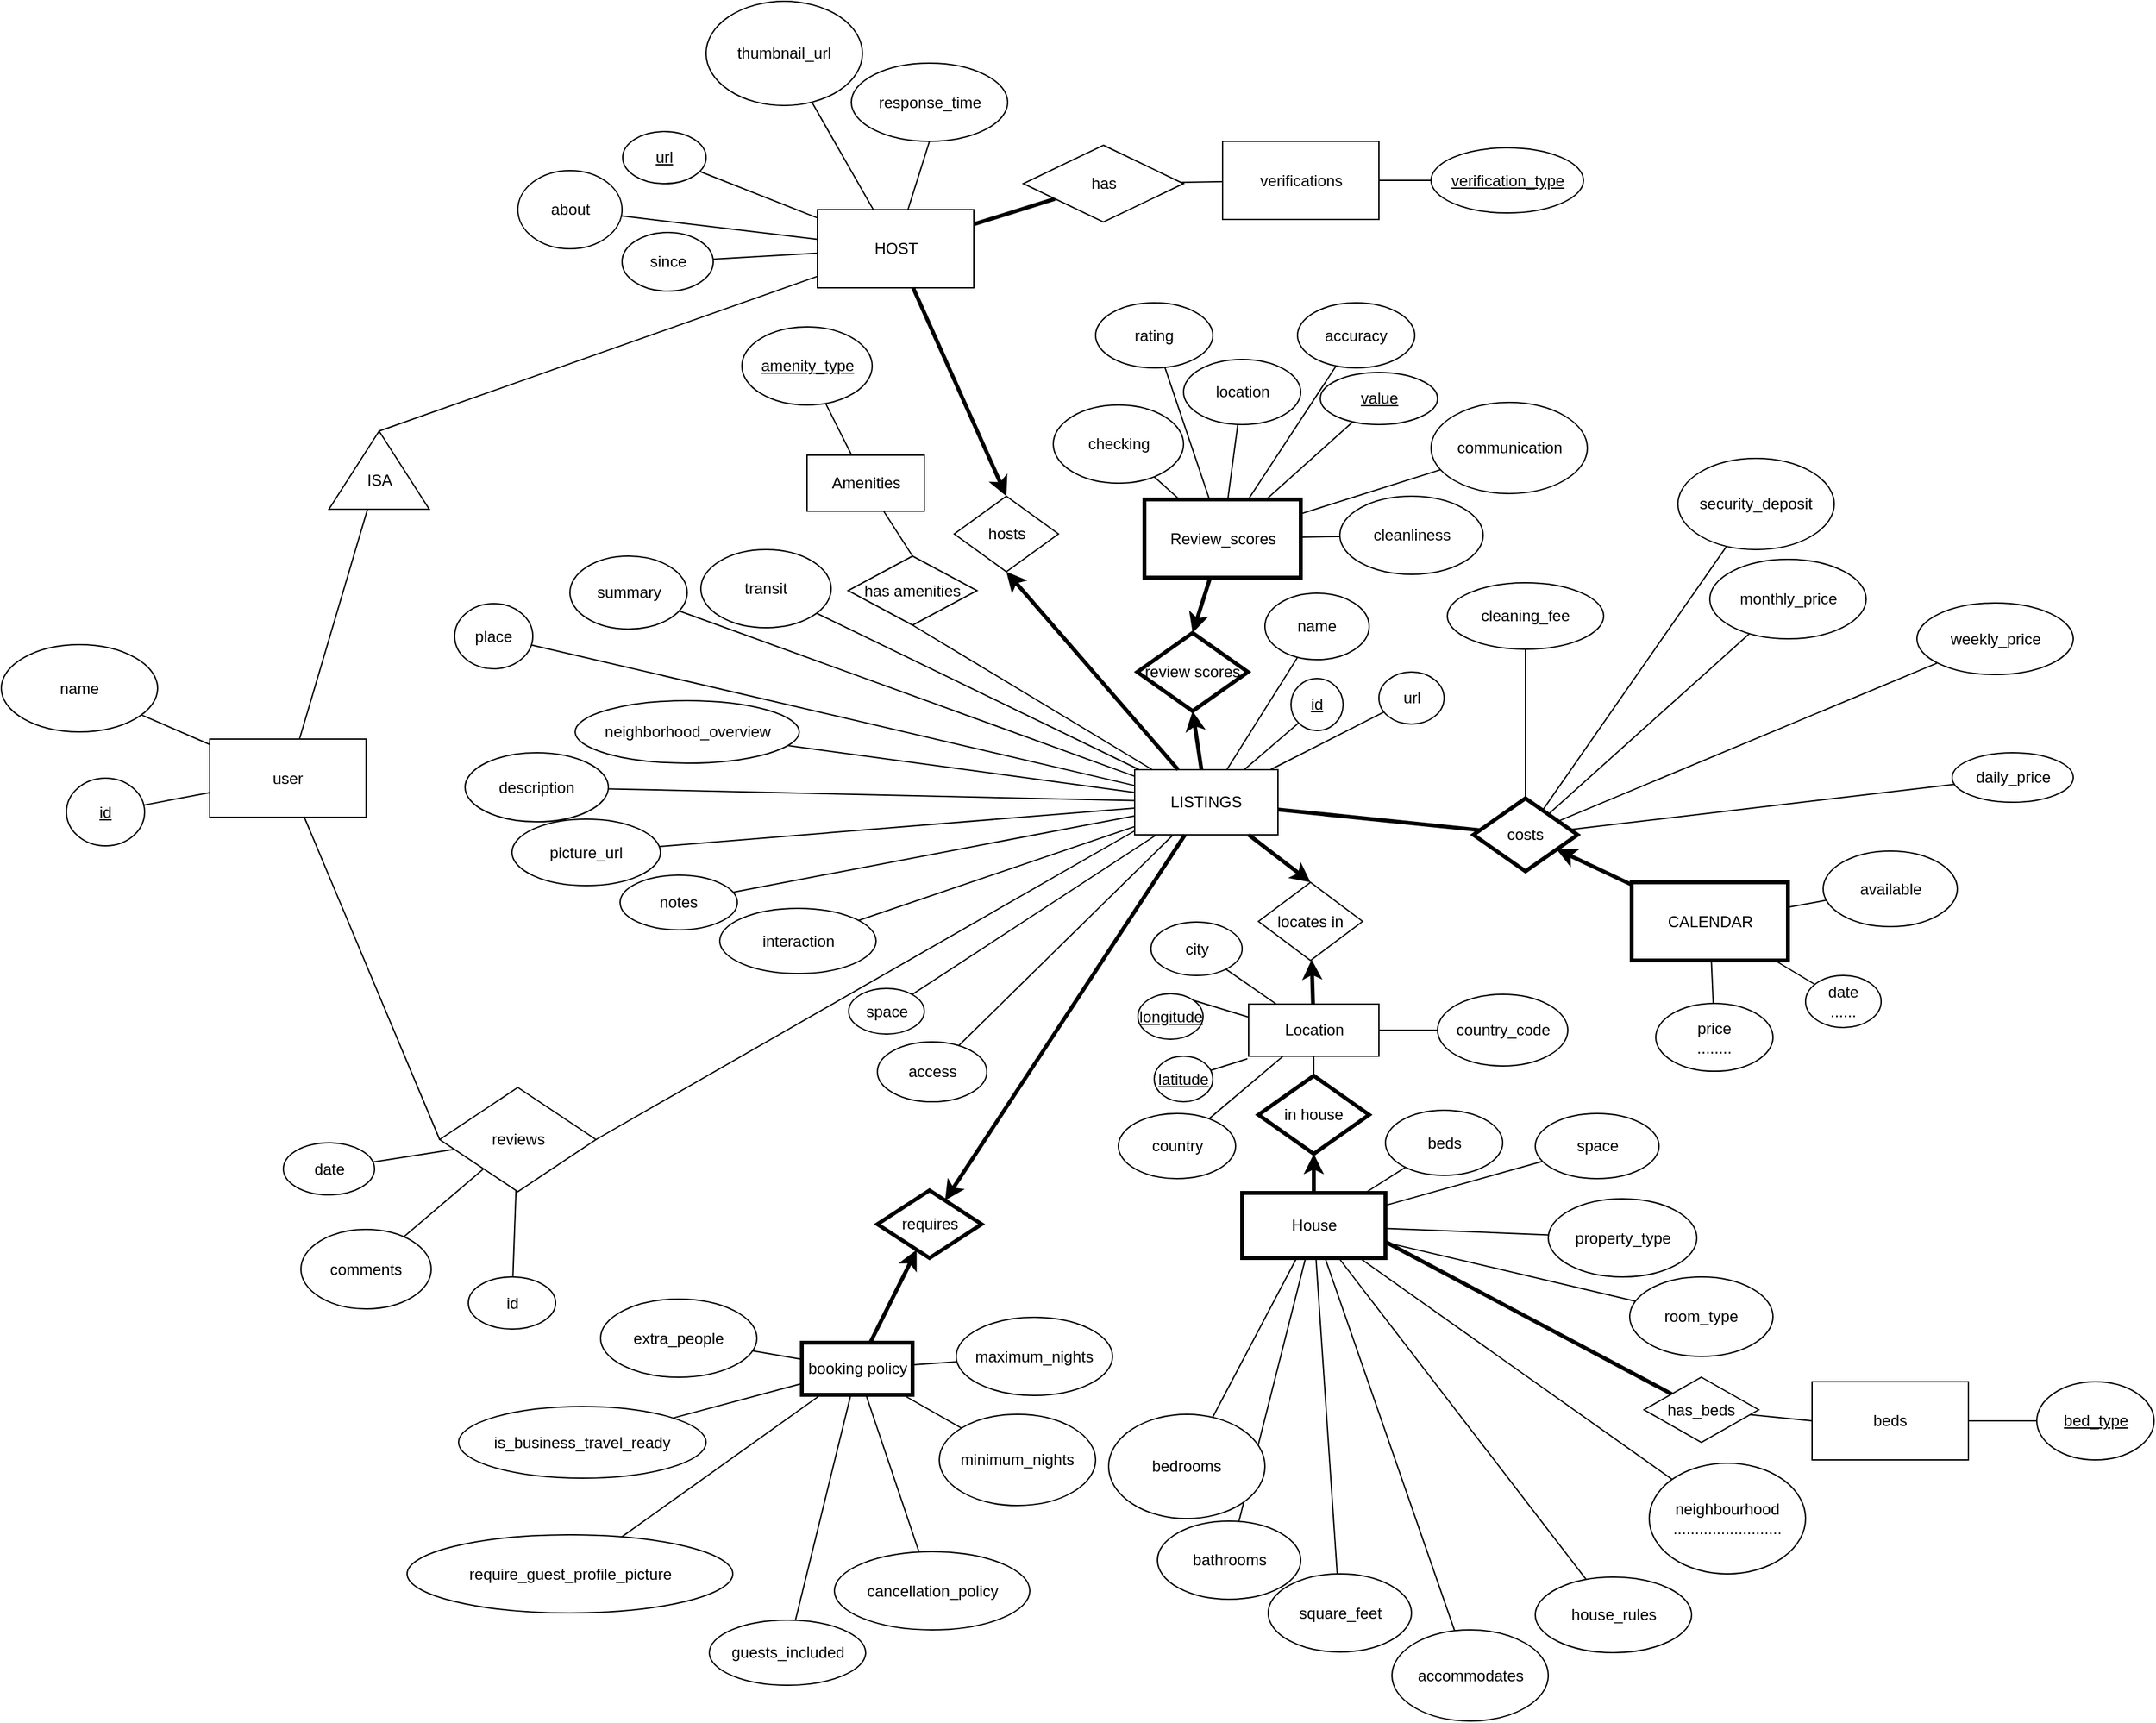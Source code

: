 <mxfile version="10.6.3"><diagram id="Sb2hm94JtKw6yarYtKVb" name="Page-1"><mxGraphModel dx="2244" dy="1840" grid="1" gridSize="10" guides="1" tooltips="1" connect="1" arrows="1" fold="1" page="1" pageScale="1" pageWidth="850" pageHeight="1100" math="0" shadow="0"><root><mxCell id="0"/><mxCell id="1" parent="0"/><mxCell id="3Y8_4ui53YauBu7AoE0o-1" value="&lt;div&gt;LISTINGS&lt;/div&gt;" style="rounded=0;whiteSpace=wrap;html=1;" parent="1" vertex="1"><mxGeometry x="380" y="260" width="110" height="50" as="geometry"/></mxCell><mxCell id="pMkWgqEI6XNS6bPsHEMN-4" style="rounded=0;orthogonalLoop=1;jettySize=auto;html=1;exitX=0.5;exitY=1;exitDx=0;exitDy=0;endArrow=none;endFill=0;jumpStyle=none;startArrow=classic;startFill=1;strokeWidth=3;" parent="1" source="3Y8_4ui53YauBu7AoE0o-4" target="3Y8_4ui53YauBu7AoE0o-1" edge="1"><mxGeometry relative="1" as="geometry"/></mxCell><mxCell id="3Y8_4ui53YauBu7AoE0o-4" value="review scores" style="rhombus;whiteSpace=wrap;html=1;strokeWidth=3;" parent="1" vertex="1"><mxGeometry x="382" y="155" width="85" height="60" as="geometry"/></mxCell><mxCell id="3Y8_4ui53YauBu7AoE0o-5" value="" style="endArrow=none;html=1;exitX=0.5;exitY=0;exitDx=0;exitDy=0;strokeWidth=3;startArrow=classic;startFill=1;" parent="1" source="3Y8_4ui53YauBu7AoE0o-4" edge="1" target="RgrChE7FIlojgRe1qH3C-33"><mxGeometry width="50" height="50" relative="1" as="geometry"><mxPoint x="410" y="150" as="sourcePoint"/><mxPoint x="435" y="110" as="targetPoint"/></mxGeometry></mxCell><mxCell id="3Y8_4ui53YauBu7AoE0o-9" value="has amenities" style="rhombus;whiteSpace=wrap;html=1;strokeWidth=1;" parent="1" vertex="1"><mxGeometry x="160" y="96" width="99" height="53" as="geometry"/></mxCell><mxCell id="3Y8_4ui53YauBu7AoE0o-10" value="&lt;div&gt;Amenities&lt;/div&gt;" style="rounded=0;whiteSpace=wrap;html=1;strokeWidth=1;" parent="1" vertex="1"><mxGeometry x="128.5" y="18.5" width="90" height="43" as="geometry"/></mxCell><mxCell id="3Y8_4ui53YauBu7AoE0o-13" value="Location" style="rounded=0;whiteSpace=wrap;html=1;strokeWidth=1;" parent="1" vertex="1"><mxGeometry x="467.5" y="440" width="100" height="40" as="geometry"/></mxCell><mxCell id="3Y8_4ui53YauBu7AoE0o-14" value="locates in " style="rhombus;whiteSpace=wrap;html=1;strokeWidth=1;" parent="1" vertex="1"><mxGeometry x="475" y="346.5" width="80" height="60" as="geometry"/></mxCell><mxCell id="3Y8_4ui53YauBu7AoE0o-16" value="" style="endArrow=none;html=1;strokeWidth=1;entryX=0.5;entryY=1;entryDx=0;entryDy=0;exitX=0.5;exitY=0;exitDx=0;exitDy=0;" parent="1" source="3Y8_4ui53YauBu7AoE0o-17" target="3Y8_4ui53YauBu7AoE0o-13" edge="1"><mxGeometry width="50" height="50" relative="1" as="geometry"><mxPoint x="517.5" y="510" as="sourcePoint"/><mxPoint x="552.5" y="480" as="targetPoint"/></mxGeometry></mxCell><mxCell id="3Y8_4ui53YauBu7AoE0o-17" value="in house" style="rhombus;whiteSpace=wrap;html=1;strokeWidth=3;" parent="1" vertex="1"><mxGeometry x="475" y="495" width="85" height="60" as="geometry"/></mxCell><mxCell id="3Y8_4ui53YauBu7AoE0o-18" value="&lt;div&gt;House&lt;/div&gt;" style="rounded=0;whiteSpace=wrap;html=1;strokeWidth=3;" parent="1" vertex="1"><mxGeometry x="462.5" y="585" width="110" height="50" as="geometry"/></mxCell><mxCell id="3Y8_4ui53YauBu7AoE0o-21" value="costs" style="rhombus;whiteSpace=wrap;html=1;strokeWidth=3;" parent="1" vertex="1"><mxGeometry x="640" y="282" width="80" height="56" as="geometry"/></mxCell><mxCell id="3Y8_4ui53YauBu7AoE0o-25" value="booking policy" style="rounded=0;whiteSpace=wrap;html=1;strokeWidth=3;" parent="1" vertex="1"><mxGeometry x="124.5" y="700" width="85" height="40" as="geometry"/></mxCell><mxCell id="3Y8_4ui53YauBu7AoE0o-26" value="requires" style="rhombus;whiteSpace=wrap;html=1;strokeWidth=3;" parent="1" vertex="1"><mxGeometry x="182.5" y="583" width="80" height="52" as="geometry"/></mxCell><mxCell id="3Y8_4ui53YauBu7AoE0o-28" value="&lt;u&gt;id&lt;/u&gt;" style="ellipse;whiteSpace=wrap;html=1;strokeWidth=1;" parent="1" vertex="1"><mxGeometry x="500" y="190" width="40" height="40" as="geometry"/></mxCell><mxCell id="3Y8_4ui53YauBu7AoE0o-30" value="&lt;u&gt;longitude&lt;/u&gt;" style="ellipse;whiteSpace=wrap;html=1;strokeWidth=1;" parent="1" vertex="1"><mxGeometry x="382.5" y="432" width="50" height="35" as="geometry"/></mxCell><mxCell id="3Y8_4ui53YauBu7AoE0o-31" value="&lt;u&gt;latitude&lt;/u&gt;" style="ellipse;whiteSpace=wrap;html=1;strokeWidth=1;direction=west;" parent="1" vertex="1"><mxGeometry x="395" y="480" width="45" height="35" as="geometry"/></mxCell><mxCell id="3Y8_4ui53YauBu7AoE0o-32" value="" style="endArrow=none;html=1;strokeWidth=1;entryX=-0.01;entryY=1.05;entryDx=0;entryDy=0;entryPerimeter=0;" parent="1" source="3Y8_4ui53YauBu7AoE0o-31" target="3Y8_4ui53YauBu7AoE0o-13" edge="1"><mxGeometry width="50" height="50" relative="1" as="geometry"><mxPoint x="422.5" y="482" as="sourcePoint"/><mxPoint x="457.5" y="445" as="targetPoint"/></mxGeometry></mxCell><mxCell id="3Y8_4ui53YauBu7AoE0o-33" value="" style="endArrow=none;html=1;strokeWidth=1;exitX=1;exitY=0;exitDx=0;exitDy=0;entryX=0;entryY=0.25;entryDx=0;entryDy=0;" parent="1" source="3Y8_4ui53YauBu7AoE0o-30" target="3Y8_4ui53YauBu7AoE0o-13" edge="1"><mxGeometry width="50" height="50" relative="1" as="geometry"><mxPoint x="422.5" y="448.5" as="sourcePoint"/><mxPoint x="472.5" y="455.5" as="targetPoint"/></mxGeometry></mxCell><mxCell id="yschK1UoGV2is9ygrEaI-10" value="" style="endArrow=none;html=1;" parent="1" source="MtLvLZZZvxWfJzawTZbP-3" target="3Y8_4ui53YauBu7AoE0o-1" edge="1"><mxGeometry width="50" height="50" relative="1" as="geometry"><mxPoint x="-48.824" y="168.588" as="sourcePoint"/><mxPoint x="380" y="310" as="targetPoint"/></mxGeometry></mxCell><mxCell id="yschK1UoGV2is9ygrEaI-11" value="" style="endArrow=none;html=1;exitX=1;exitY=0.5;exitDx=0;exitDy=0;" parent="1" source="YWQ0wMCnn1SONt9I-5uw-248" edge="1"><mxGeometry width="50" height="50" relative="1" as="geometry"><mxPoint x="123.667" y="440.333" as="sourcePoint"/><mxPoint x="380" y="307" as="targetPoint"/></mxGeometry></mxCell><mxCell id="yschK1UoGV2is9ygrEaI-39" value="CALENDAR" style="rounded=0;whiteSpace=wrap;html=1;strokeWidth=3;" parent="1" vertex="1"><mxGeometry x="761.5" y="346.5" width="120" height="60" as="geometry"/></mxCell><mxCell id="yschK1UoGV2is9ygrEaI-44" value="&lt;div&gt;date&lt;/div&gt;&lt;div&gt;......&lt;br&gt;&lt;/div&gt;" style="ellipse;whiteSpace=wrap;html=1;strokeWidth=1;" parent="1" vertex="1"><mxGeometry x="895" y="418" width="58" height="40" as="geometry"/></mxCell><mxCell id="yschK1UoGV2is9ygrEaI-45" value="" style="endArrow=none;html=1;strokeWidth=1;" parent="1" source="yschK1UoGV2is9ygrEaI-44" target="yschK1UoGV2is9ygrEaI-39" edge="1"><mxGeometry width="50" height="50" relative="1" as="geometry"><mxPoint x="1241.5" y="125" as="sourcePoint"/><mxPoint x="1291.5" y="75" as="targetPoint"/></mxGeometry></mxCell><mxCell id="YWQ0wMCnn1SONt9I-5uw-1" value="amenity_type" style="ellipse;whiteSpace=wrap;html=1;fontStyle=4" parent="1" vertex="1"><mxGeometry x="78.5" y="-80" width="100" height="60" as="geometry"/></mxCell><mxCell id="YWQ0wMCnn1SONt9I-5uw-2" value="" style="endArrow=none;html=1;strokeWidth=1;" parent="1" source="YWQ0wMCnn1SONt9I-5uw-1" target="3Y8_4ui53YauBu7AoE0o-10" edge="1"><mxGeometry width="50" height="50" relative="1" as="geometry"><mxPoint x="-164.5" y="459" as="sourcePoint"/><mxPoint x="260.204" y="54" as="targetPoint"/></mxGeometry></mxCell><mxCell id="YWQ0wMCnn1SONt9I-5uw-3" value="rating" style="ellipse;whiteSpace=wrap;html=1;" parent="1" vertex="1"><mxGeometry x="350" y="-98.5" width="90" height="50" as="geometry"/></mxCell><mxCell id="YWQ0wMCnn1SONt9I-5uw-4" value="" style="endArrow=none;html=1;" parent="1" source="YWQ0wMCnn1SONt9I-5uw-3" target="RgrChE7FIlojgRe1qH3C-33" edge="1"><mxGeometry width="50" height="50" relative="1" as="geometry"><mxPoint x="685" y="87" as="sourcePoint"/><mxPoint x="430.107" y="70" as="targetPoint"/></mxGeometry></mxCell><mxCell id="YWQ0wMCnn1SONt9I-5uw-5" value="accuracy" style="ellipse;whiteSpace=wrap;html=1;" parent="1" vertex="1"><mxGeometry x="505" y="-98.5" width="90" height="50" as="geometry"/></mxCell><mxCell id="YWQ0wMCnn1SONt9I-5uw-6" value="" style="endArrow=none;html=1;" parent="1" source="YWQ0wMCnn1SONt9I-5uw-5" target="RgrChE7FIlojgRe1qH3C-33" edge="1"><mxGeometry width="50" height="50" relative="1" as="geometry"><mxPoint x="455" y="267" as="sourcePoint"/><mxPoint x="449.067" y="70" as="targetPoint"/></mxGeometry></mxCell><mxCell id="YWQ0wMCnn1SONt9I-5uw-7" value="checking" style="ellipse;whiteSpace=wrap;html=1;" parent="1" vertex="1"><mxGeometry x="317.5" y="-20" width="100" height="60" as="geometry"/></mxCell><mxCell id="YWQ0wMCnn1SONt9I-5uw-8" value="" style="endArrow=none;html=1;" parent="1" source="YWQ0wMCnn1SONt9I-5uw-7" target="RgrChE7FIlojgRe1qH3C-33" edge="1"><mxGeometry width="50" height="50" relative="1" as="geometry"><mxPoint x="455" y="287" as="sourcePoint"/><mxPoint x="418.125" y="70" as="targetPoint"/></mxGeometry></mxCell><mxCell id="YWQ0wMCnn1SONt9I-5uw-9" value="location" style="ellipse;whiteSpace=wrap;html=1;" parent="1" vertex="1"><mxGeometry x="417.5" y="-55" width="90" height="50" as="geometry"/></mxCell><mxCell id="YWQ0wMCnn1SONt9I-5uw-10" value="" style="endArrow=none;html=1;strokeWidth=1;" parent="1" source="RgrChE7FIlojgRe1qH3C-33" target="YWQ0wMCnn1SONt9I-5uw-9" edge="1"><mxGeometry width="50" height="50" relative="1" as="geometry"><mxPoint x="439.605" y="70" as="sourcePoint"/><mxPoint x="615" y="267" as="targetPoint"/></mxGeometry></mxCell><mxCell id="YWQ0wMCnn1SONt9I-5uw-20" value="cleanliness" style="ellipse;whiteSpace=wrap;html=1;" parent="1" vertex="1"><mxGeometry x="537.5" y="50" width="110" height="60" as="geometry"/></mxCell><mxCell id="YWQ0wMCnn1SONt9I-5uw-21" value="" style="endArrow=none;html=1;" parent="1" source="RgrChE7FIlojgRe1qH3C-33" target="YWQ0wMCnn1SONt9I-5uw-20" edge="1"><mxGeometry width="50" height="50" relative="1" as="geometry"><mxPoint x="475" y="87.465" as="sourcePoint"/><mxPoint x="-211" y="787" as="targetPoint"/></mxGeometry></mxCell><mxCell id="YWQ0wMCnn1SONt9I-5uw-22" value="communication" style="ellipse;whiteSpace=wrap;html=1;" parent="1" vertex="1"><mxGeometry x="607.5" y="-22" width="120" height="70" as="geometry"/></mxCell><mxCell id="YWQ0wMCnn1SONt9I-5uw-23" value="" style="endArrow=none;html=1;" parent="1" source="RgrChE7FIlojgRe1qH3C-33" target="YWQ0wMCnn1SONt9I-5uw-22" edge="1"><mxGeometry width="50" height="50" relative="1" as="geometry"><mxPoint x="475" y="76.761" as="sourcePoint"/><mxPoint x="129" y="667" as="targetPoint"/></mxGeometry></mxCell><mxCell id="YWQ0wMCnn1SONt9I-5uw-24" value="&lt;u&gt;value&lt;/u&gt;" style="ellipse;whiteSpace=wrap;html=1;" parent="1" vertex="1"><mxGeometry x="522.5" y="-45" width="90" height="40" as="geometry"/></mxCell><mxCell id="YWQ0wMCnn1SONt9I-5uw-25" value="" style="endArrow=none;html=1;strokeWidth=1;" parent="1" source="YWQ0wMCnn1SONt9I-5uw-24" target="RgrChE7FIlojgRe1qH3C-33" edge="1"><mxGeometry width="50" height="50" relative="1" as="geometry"><mxPoint x="-151" y="887" as="sourcePoint"/><mxPoint x="458.043" y="70" as="targetPoint"/></mxGeometry></mxCell><mxCell id="YWQ0wMCnn1SONt9I-5uw-26" value="is_business_travel_ready" style="ellipse;whiteSpace=wrap;html=1;" parent="1" vertex="1"><mxGeometry x="-139" y="749" width="190" height="55" as="geometry"/></mxCell><mxCell id="YWQ0wMCnn1SONt9I-5uw-27" value="" style="endArrow=none;html=1;strokeWidth=1;" parent="1" source="3Y8_4ui53YauBu7AoE0o-25" target="YWQ0wMCnn1SONt9I-5uw-26" edge="1"><mxGeometry width="50" height="50" relative="1" as="geometry"><mxPoint x="332.5" y="1047.796" as="sourcePoint"/><mxPoint x="-462.5" y="1394" as="targetPoint"/></mxGeometry></mxCell><mxCell id="YWQ0wMCnn1SONt9I-5uw-28" value="cancellation_policy" style="ellipse;whiteSpace=wrap;html=1;" parent="1" vertex="1"><mxGeometry x="149.5" y="860.5" width="150" height="60" as="geometry"/></mxCell><mxCell id="YWQ0wMCnn1SONt9I-5uw-29" value="" style="endArrow=none;html=1;strokeWidth=1;" parent="1" source="3Y8_4ui53YauBu7AoE0o-25" target="YWQ0wMCnn1SONt9I-5uw-28" edge="1"><mxGeometry width="50" height="50" relative="1" as="geometry"><mxPoint x="345.802" y="1051" as="sourcePoint"/><mxPoint x="-462.5" y="1464" as="targetPoint"/></mxGeometry></mxCell><mxCell id="YWQ0wMCnn1SONt9I-5uw-30" value="require_guest_profile_picture" style="ellipse;whiteSpace=wrap;html=1;" parent="1" vertex="1"><mxGeometry x="-178.5" y="847.5" width="250" height="60" as="geometry"/></mxCell><mxCell id="YWQ0wMCnn1SONt9I-5uw-31" value="" style="endArrow=none;html=1;strokeWidth=1;" parent="1" source="3Y8_4ui53YauBu7AoE0o-25" target="YWQ0wMCnn1SONt9I-5uw-30" edge="1"><mxGeometry width="50" height="50" relative="1" as="geometry"><mxPoint x="334.64" y="1051" as="sourcePoint"/><mxPoint x="-462.5" y="1464" as="targetPoint"/></mxGeometry></mxCell><mxCell id="YWQ0wMCnn1SONt9I-5uw-33" value="weekly_price" style="ellipse;whiteSpace=wrap;html=1;" parent="1" vertex="1"><mxGeometry x="980.5" y="132" width="120" height="55" as="geometry"/></mxCell><mxCell id="YWQ0wMCnn1SONt9I-5uw-34" value="" style="endArrow=none;html=1;strokeWidth=1;" parent="1" source="YWQ0wMCnn1SONt9I-5uw-33" target="3Y8_4ui53YauBu7AoE0o-21" edge="1"><mxGeometry width="50" height="50" relative="1" as="geometry"><mxPoint x="1020.5" y="92.5" as="sourcePoint"/><mxPoint x="922.472" y="49.5" as="targetPoint"/></mxGeometry></mxCell><mxCell id="YWQ0wMCnn1SONt9I-5uw-35" value="monthly_price" style="ellipse;whiteSpace=wrap;html=1;" parent="1" vertex="1"><mxGeometry x="821.5" y="98.5" width="120" height="61" as="geometry"/></mxCell><mxCell id="YWQ0wMCnn1SONt9I-5uw-36" value="" style="endArrow=none;html=1;strokeWidth=1;" parent="1" source="YWQ0wMCnn1SONt9I-5uw-35" target="3Y8_4ui53YauBu7AoE0o-21" edge="1"><mxGeometry width="50" height="50" relative="1" as="geometry"><mxPoint x="980.5" y="-27.5" as="sourcePoint"/><mxPoint x="950.5" y="49.5" as="targetPoint"/></mxGeometry></mxCell><mxCell id="YWQ0wMCnn1SONt9I-5uw-37" value="security_deposit" style="ellipse;whiteSpace=wrap;html=1;" parent="1" vertex="1"><mxGeometry x="797" y="21" width="120" height="70" as="geometry"/></mxCell><mxCell id="YWQ0wMCnn1SONt9I-5uw-38" value="" style="endArrow=none;html=1;strokeWidth=1;" parent="1" source="3Y8_4ui53YauBu7AoE0o-21" target="YWQ0wMCnn1SONt9I-5uw-37" edge="1"><mxGeometry width="50" height="50" relative="1" as="geometry"><mxPoint x="970.5" y="25.363" as="sourcePoint"/><mxPoint x="1010.5" y="-127.5" as="targetPoint"/></mxGeometry></mxCell><mxCell id="YWQ0wMCnn1SONt9I-5uw-39" value="cleaning_fee" style="ellipse;whiteSpace=wrap;html=1;" parent="1" vertex="1"><mxGeometry x="620" y="116.5" width="120" height="51" as="geometry"/></mxCell><mxCell id="YWQ0wMCnn1SONt9I-5uw-40" value="" style="endArrow=none;html=1;strokeWidth=1;" parent="1" source="3Y8_4ui53YauBu7AoE0o-21" target="YWQ0wMCnn1SONt9I-5uw-39" edge="1"><mxGeometry width="50" height="50" relative="1" as="geometry"><mxPoint x="938.069" y="-0.5" as="sourcePoint"/><mxPoint x="970.5" y="-157.5" as="targetPoint"/></mxGeometry></mxCell><mxCell id="YWQ0wMCnn1SONt9I-5uw-44" value="" style="endArrow=none;html=1;strokeWidth=1;" parent="1" source="3Y8_4ui53YauBu7AoE0o-18" target="YWQ0wMCnn1SONt9I-5uw-45" edge="1"><mxGeometry width="50" height="50" relative="1" as="geometry"><mxPoint x="632.922" y="937.5" as="sourcePoint"/><mxPoint x="488" y="1167.5" as="targetPoint"/></mxGeometry></mxCell><mxCell id="YWQ0wMCnn1SONt9I-5uw-45" value="property_type" style="ellipse;whiteSpace=wrap;html=1;" parent="1" vertex="1"><mxGeometry x="697.5" y="589.5" width="114" height="60" as="geometry"/></mxCell><mxCell id="YWQ0wMCnn1SONt9I-5uw-46" value="room_type" style="ellipse;whiteSpace=wrap;html=1;" parent="1" vertex="1"><mxGeometry x="760" y="649.5" width="110" height="61" as="geometry"/></mxCell><mxCell id="YWQ0wMCnn1SONt9I-5uw-47" value="" style="endArrow=none;html=1;strokeWidth=1;" parent="1" source="YWQ0wMCnn1SONt9I-5uw-46" target="3Y8_4ui53YauBu7AoE0o-18" edge="1"><mxGeometry width="50" height="50" relative="1" as="geometry"><mxPoint x="518" y="987.5" as="sourcePoint"/><mxPoint x="615.667" y="937.5" as="targetPoint"/></mxGeometry></mxCell><mxCell id="YWQ0wMCnn1SONt9I-5uw-48" value="accommodates" style="ellipse;whiteSpace=wrap;html=1;" parent="1" vertex="1"><mxGeometry x="577.5" y="920.5" width="120" height="70" as="geometry"/></mxCell><mxCell id="YWQ0wMCnn1SONt9I-5uw-49" value="" style="endArrow=none;html=1;strokeWidth=1;" parent="1" source="YWQ0wMCnn1SONt9I-5uw-48" target="3Y8_4ui53YauBu7AoE0o-18" edge="1"><mxGeometry width="50" height="50" relative="1" as="geometry"><mxPoint x="448" y="1097.5" as="sourcePoint"/><mxPoint x="623.844" y="877.5" as="targetPoint"/></mxGeometry></mxCell><mxCell id="YWQ0wMCnn1SONt9I-5uw-50" value="bathrooms" style="ellipse;whiteSpace=wrap;html=1;" parent="1" vertex="1"><mxGeometry x="397.5" y="837" width="110" height="60" as="geometry"/></mxCell><mxCell id="YWQ0wMCnn1SONt9I-5uw-51" value="" style="endArrow=none;html=1;strokeWidth=1;" parent="1" source="YWQ0wMCnn1SONt9I-5uw-50" target="3Y8_4ui53YauBu7AoE0o-18" edge="1"><mxGeometry width="50" height="50" relative="1" as="geometry"><mxPoint x="468" y="1107.5" as="sourcePoint"/><mxPoint x="591.959" y="877.5" as="targetPoint"/></mxGeometry></mxCell><mxCell id="YWQ0wMCnn1SONt9I-5uw-52" value="bedrooms" style="ellipse;whiteSpace=wrap;html=1;" parent="1" vertex="1"><mxGeometry x="360" y="755" width="120" height="80" as="geometry"/></mxCell><mxCell id="YWQ0wMCnn1SONt9I-5uw-53" value="" style="endArrow=none;html=1;strokeWidth=1;" parent="1" source="3Y8_4ui53YauBu7AoE0o-18" target="YWQ0wMCnn1SONt9I-5uw-52" edge="1"><mxGeometry width="50" height="50" relative="1" as="geometry"><mxPoint x="554" y="891.5" as="sourcePoint"/><mxPoint x="488" y="1267.5" as="targetPoint"/></mxGeometry></mxCell><mxCell id="YWQ0wMCnn1SONt9I-5uw-54" value="beds" style="ellipse;whiteSpace=wrap;html=1;" parent="1" vertex="1"><mxGeometry x="572.5" y="521.5" width="90" height="50" as="geometry"/></mxCell><mxCell id="YWQ0wMCnn1SONt9I-5uw-55" value="" style="endArrow=none;html=1;strokeWidth=1;" parent="1" source="3Y8_4ui53YauBu7AoE0o-18" target="YWQ0wMCnn1SONt9I-5uw-54" edge="1"><mxGeometry width="50" height="50" relative="1" as="geometry"><mxPoint x="563.513" y="937.5" as="sourcePoint"/><mxPoint x="458" y="1167.5" as="targetPoint"/></mxGeometry></mxCell><mxCell id="w01wp6XZpebHkLyMNTKt-23" style="edgeStyle=none;rounded=0;jumpSize=6;orthogonalLoop=1;jettySize=auto;html=1;entryX=1;entryY=0.5;entryDx=0;entryDy=0;startArrow=none;startFill=0;endArrow=none;endFill=0;strokeWidth=1;" parent="1" source="YWQ0wMCnn1SONt9I-5uw-56" target="w01wp6XZpebHkLyMNTKt-22" edge="1"><mxGeometry relative="1" as="geometry"/></mxCell><mxCell id="YWQ0wMCnn1SONt9I-5uw-56" value="&lt;u&gt;bed_type&lt;/u&gt;" style="ellipse;whiteSpace=wrap;html=1;" parent="1" vertex="1"><mxGeometry x="1072.5" y="730" width="90" height="60" as="geometry"/></mxCell><mxCell id="YWQ0wMCnn1SONt9I-5uw-58" value="square_feet" style="ellipse;whiteSpace=wrap;html=1;" parent="1" vertex="1"><mxGeometry x="482.5" y="877.5" width="110" height="60" as="geometry"/></mxCell><mxCell id="YWQ0wMCnn1SONt9I-5uw-59" value="" style="endArrow=none;html=1;strokeWidth=1;" parent="1" source="3Y8_4ui53YauBu7AoE0o-18" target="YWQ0wMCnn1SONt9I-5uw-58" edge="1"><mxGeometry width="50" height="50" relative="1" as="geometry"><mxPoint x="554" y="920.065" as="sourcePoint"/><mxPoint x="488" y="1157.5" as="targetPoint"/></mxGeometry></mxCell><mxCell id="YWQ0wMCnn1SONt9I-5uw-62" value="city" style="ellipse;whiteSpace=wrap;html=1;" parent="1" vertex="1"><mxGeometry x="392.5" y="377" width="70" height="41" as="geometry"/></mxCell><mxCell id="YWQ0wMCnn1SONt9I-5uw-63" value="" style="endArrow=none;html=1;strokeWidth=1;" parent="1" source="3Y8_4ui53YauBu7AoE0o-13" target="YWQ0wMCnn1SONt9I-5uw-62" edge="1"><mxGeometry width="50" height="50" relative="1" as="geometry"><mxPoint x="1050" y="798.095" as="sourcePoint"/><mxPoint x="1030" y="1336" as="targetPoint"/></mxGeometry></mxCell><mxCell id="YWQ0wMCnn1SONt9I-5uw-64" value="country_code" style="ellipse;whiteSpace=wrap;html=1;" parent="1" vertex="1"><mxGeometry x="612.5" y="432.5" width="100" height="55" as="geometry"/></mxCell><mxCell id="YWQ0wMCnn1SONt9I-5uw-65" value="" style="endArrow=none;html=1;strokeWidth=1;" parent="1" source="YWQ0wMCnn1SONt9I-5uw-64" target="3Y8_4ui53YauBu7AoE0o-13" edge="1"><mxGeometry width="50" height="50" relative="1" as="geometry"><mxPoint x="850" y="1386" as="sourcePoint"/><mxPoint x="1020.537" y="828" as="targetPoint"/></mxGeometry></mxCell><mxCell id="YWQ0wMCnn1SONt9I-5uw-66" value="country" style="ellipse;whiteSpace=wrap;html=1;" parent="1" vertex="1"><mxGeometry x="367.5" y="524" width="90" height="50" as="geometry"/></mxCell><mxCell id="YWQ0wMCnn1SONt9I-5uw-67" value="" style="endArrow=none;html=1;strokeWidth=1;" parent="1" source="YWQ0wMCnn1SONt9I-5uw-66" target="3Y8_4ui53YauBu7AoE0o-13" edge="1"><mxGeometry width="50" height="50" relative="1" as="geometry"><mxPoint x="860" y="1386" as="sourcePoint"/><mxPoint x="960" y="796.7" as="targetPoint"/></mxGeometry></mxCell><mxCell id="YWQ0wMCnn1SONt9I-5uw-72" value="&lt;div&gt;neighbourhood&lt;/div&gt;&lt;div&gt;.........................&lt;/div&gt;" style="ellipse;whiteSpace=wrap;html=1;" parent="1" vertex="1"><mxGeometry x="775" y="792.5" width="120" height="85" as="geometry"/></mxCell><mxCell id="YWQ0wMCnn1SONt9I-5uw-74" value="" style="endArrow=none;html=1;strokeWidth=1;" parent="1" source="3Y8_4ui53YauBu7AoE0o-18" target="YWQ0wMCnn1SONt9I-5uw-72" edge="1"><mxGeometry width="50" height="50" relative="1" as="geometry"><mxPoint x="1000.914" y="778" as="sourcePoint"/><mxPoint x="1020" y="1336" as="targetPoint"/></mxGeometry></mxCell><mxCell id="YWQ0wMCnn1SONt9I-5uw-75" value="name" style="ellipse;whiteSpace=wrap;html=1;" parent="1" vertex="1"><mxGeometry x="480" y="124.5" width="80" height="51" as="geometry"/></mxCell><mxCell id="YWQ0wMCnn1SONt9I-5uw-76" value="" style="endArrow=none;html=1;strokeWidth=1;" parent="1" source="3Y8_4ui53YauBu7AoE0o-1" target="YWQ0wMCnn1SONt9I-5uw-75" edge="1"><mxGeometry width="50" height="50" relative="1" as="geometry"><mxPoint x="272.646" y="390" as="sourcePoint"/><mxPoint x="500" y="460" as="targetPoint"/></mxGeometry></mxCell><mxCell id="YWQ0wMCnn1SONt9I-5uw-77" value="url" style="ellipse;whiteSpace=wrap;html=1;" parent="1" vertex="1"><mxGeometry x="567.5" y="185" width="50" height="40" as="geometry"/></mxCell><mxCell id="YWQ0wMCnn1SONt9I-5uw-78" value="" style="endArrow=none;html=1;strokeWidth=1;" parent="1" source="YWQ0wMCnn1SONt9I-5uw-77" target="3Y8_4ui53YauBu7AoE0o-1" edge="1"><mxGeometry width="50" height="50" relative="1" as="geometry"><mxPoint x="-120" y="890" as="sourcePoint"/><mxPoint x="234" y="390" as="targetPoint"/></mxGeometry></mxCell><mxCell id="YWQ0wMCnn1SONt9I-5uw-81" value="" style="endArrow=none;html=1;exitX=0;exitY=1;exitDx=0;exitDy=0;" parent="1" source="3Y8_4ui53YauBu7AoE0o-28" target="3Y8_4ui53YauBu7AoE0o-1" edge="1"><mxGeometry width="50" height="50" relative="1" as="geometry"><mxPoint x="120" y="980" as="sourcePoint"/><mxPoint x="170" y="930" as="targetPoint"/></mxGeometry></mxCell><mxCell id="YWQ0wMCnn1SONt9I-5uw-83" value="" style="endArrow=classic;html=1;strokeWidth=3;" parent="1" source="3Y8_4ui53YauBu7AoE0o-18" target="3Y8_4ui53YauBu7AoE0o-17" edge="1"><mxGeometry width="50" height="50" relative="1" as="geometry"><mxPoint x="560" y="590" as="sourcePoint"/><mxPoint x="610" y="540" as="targetPoint"/></mxGeometry></mxCell><mxCell id="YWQ0wMCnn1SONt9I-5uw-84" value="" style="endArrow=classic;html=1;strokeWidth=3;" parent="1" source="3Y8_4ui53YauBu7AoE0o-13" target="3Y8_4ui53YauBu7AoE0o-14" edge="1"><mxGeometry width="50" height="50" relative="1" as="geometry"><mxPoint x="570" y="430" as="sourcePoint"/><mxPoint x="620" y="380" as="targetPoint"/></mxGeometry></mxCell><mxCell id="YWQ0wMCnn1SONt9I-5uw-85" value="" style="endArrow=classic;html=1;strokeWidth=3;" parent="1" source="3Y8_4ui53YauBu7AoE0o-25" target="3Y8_4ui53YauBu7AoE0o-26" edge="1"><mxGeometry width="50" height="50" relative="1" as="geometry"><mxPoint x="-167.5" y="1068" as="sourcePoint"/><mxPoint x="-117.5" y="1018" as="targetPoint"/></mxGeometry></mxCell><mxCell id="YWQ0wMCnn1SONt9I-5uw-86" value="" style="endArrow=classic;html=1;strokeWidth=3;" parent="1" source="yschK1UoGV2is9ygrEaI-39" target="3Y8_4ui53YauBu7AoE0o-21" edge="1"><mxGeometry width="50" height="50" relative="1" as="geometry"><mxPoint x="1040.5" y="270.613" as="sourcePoint"/><mxPoint x="-308.174" y="803.472" as="targetPoint"/></mxGeometry></mxCell><mxCell id="YWQ0wMCnn1SONt9I-5uw-87" value="house_rules" style="ellipse;whiteSpace=wrap;html=1;" parent="1" vertex="1"><mxGeometry x="687.5" y="880" width="120" height="58" as="geometry"/></mxCell><mxCell id="YWQ0wMCnn1SONt9I-5uw-88" value="" style="endArrow=none;html=1;strokeWidth=1;" parent="1" source="3Y8_4ui53YauBu7AoE0o-18" target="YWQ0wMCnn1SONt9I-5uw-87" edge="1"><mxGeometry width="50" height="50" relative="1" as="geometry"><mxPoint x="450" y="1050" as="sourcePoint"/><mxPoint x="500" y="1000" as="targetPoint"/></mxGeometry></mxCell><mxCell id="YWQ0wMCnn1SONt9I-5uw-89" value="" style="endArrow=none;html=1;strokeWidth=1;entryX=0.5;entryY=0;entryDx=0;entryDy=0;jumpSize=6;endFill=0;startArrow=none;startFill=0;" parent="1" source="3Y8_4ui53YauBu7AoE0o-10" target="3Y8_4ui53YauBu7AoE0o-9" edge="1"><mxGeometry width="50" height="50" relative="1" as="geometry"><mxPoint x="210" y="170" as="sourcePoint"/><mxPoint x="260" y="120" as="targetPoint"/></mxGeometry></mxCell><mxCell id="YWQ0wMCnn1SONt9I-5uw-90" value="space" style="ellipse;whiteSpace=wrap;html=1;" parent="1" vertex="1"><mxGeometry x="687.5" y="524" width="95" height="50" as="geometry"/></mxCell><mxCell id="YWQ0wMCnn1SONt9I-5uw-91" value="" style="endArrow=none;html=1;strokeWidth=1;" parent="1" source="YWQ0wMCnn1SONt9I-5uw-90" target="3Y8_4ui53YauBu7AoE0o-18" edge="1"><mxGeometry width="50" height="50" relative="1" as="geometry"><mxPoint x="942" y="1357" as="sourcePoint"/><mxPoint x="1077" y="670.476" as="targetPoint"/></mxGeometry></mxCell><mxCell id="YWQ0wMCnn1SONt9I-5uw-121" value="id" style="ellipse;whiteSpace=wrap;html=1;strokeWidth=1;" parent="1" vertex="1"><mxGeometry x="-131.5" y="649.5" width="67" height="40" as="geometry"/></mxCell><mxCell id="YWQ0wMCnn1SONt9I-5uw-122" value="" style="endArrow=none;html=1;strokeWidth=1;" parent="1" source="YWQ0wMCnn1SONt9I-5uw-121" target="YWQ0wMCnn1SONt9I-5uw-248" edge="1"><mxGeometry width="50" height="50" relative="1" as="geometry"><mxPoint x="-770" y="1170.5" as="sourcePoint"/><mxPoint x="-140" y="510" as="targetPoint"/></mxGeometry></mxCell><mxCell id="YWQ0wMCnn1SONt9I-5uw-123" value="" style="endArrow=none;html=1;strokeWidth=1;" parent="1" source="YWQ0wMCnn1SONt9I-5uw-248" target="YWQ0wMCnn1SONt9I-5uw-124" edge="1"><mxGeometry width="50" height="50" relative="1" as="geometry"><mxPoint x="-118.24" y="515.5" as="sourcePoint"/><mxPoint x="-610" y="570.5" as="targetPoint"/></mxGeometry></mxCell><mxCell id="YWQ0wMCnn1SONt9I-5uw-124" value="date" style="ellipse;whiteSpace=wrap;html=1;strokeWidth=1;" parent="1" vertex="1"><mxGeometry x="-273.5" y="546.5" width="70" height="40" as="geometry"/></mxCell><mxCell id="YWQ0wMCnn1SONt9I-5uw-129" value="comments" style="ellipse;whiteSpace=wrap;html=1;strokeWidth=1;" parent="1" vertex="1"><mxGeometry x="-260" y="613" width="100" height="61" as="geometry"/></mxCell><mxCell id="YWQ0wMCnn1SONt9I-5uw-130" value="" style="endArrow=none;html=1;strokeWidth=1;" parent="1" source="YWQ0wMCnn1SONt9I-5uw-248" target="YWQ0wMCnn1SONt9I-5uw-129" edge="1"><mxGeometry width="50" height="50" relative="1" as="geometry"><mxPoint x="-190" y="540" as="sourcePoint"/><mxPoint x="-500" y="620.5" as="targetPoint"/></mxGeometry></mxCell><mxCell id="YWQ0wMCnn1SONt9I-5uw-143" value="available" style="ellipse;whiteSpace=wrap;html=1;strokeWidth=1;" parent="1" vertex="1"><mxGeometry x="908.5" y="322.5" width="103" height="58" as="geometry"/></mxCell><mxCell id="YWQ0wMCnn1SONt9I-5uw-144" value="daily_price" style="ellipse;whiteSpace=wrap;html=1;strokeWidth=1;" parent="1" vertex="1"><mxGeometry x="1007.5" y="247" width="93" height="38" as="geometry"/></mxCell><mxCell id="YWQ0wMCnn1SONt9I-5uw-147" value="" style="endArrow=none;html=1;strokeWidth=1;" parent="1" source="YWQ0wMCnn1SONt9I-5uw-143" target="yschK1UoGV2is9ygrEaI-39" edge="1"><mxGeometry width="50" height="50" relative="1" as="geometry"><mxPoint x="485.5" y="468" as="sourcePoint"/><mxPoint x="915.5" y="237.581" as="targetPoint"/></mxGeometry></mxCell><mxCell id="YWQ0wMCnn1SONt9I-5uw-148" value="" style="endArrow=none;html=1;strokeWidth=1;" parent="1" source="YWQ0wMCnn1SONt9I-5uw-144" target="3Y8_4ui53YauBu7AoE0o-21" edge="1"><mxGeometry width="50" height="50" relative="1" as="geometry"><mxPoint x="645.5" y="308" as="sourcePoint"/><mxPoint x="901.159" y="273" as="targetPoint"/></mxGeometry></mxCell><mxCell id="YWQ0wMCnn1SONt9I-5uw-149" value="HOST" style="rounded=0;whiteSpace=wrap;html=1;strokeWidth=1;" parent="1" vertex="1"><mxGeometry x="136.5" y="-170" width="120" height="60" as="geometry"/></mxCell><mxCell id="YWQ0wMCnn1SONt9I-5uw-152" value="&lt;u&gt;url&lt;/u&gt;" style="ellipse;whiteSpace=wrap;html=1;" parent="1" vertex="1"><mxGeometry x="-13" y="-230" width="64" height="40" as="geometry"/></mxCell><mxCell id="YWQ0wMCnn1SONt9I-5uw-153" value="" style="endArrow=none;html=1;" parent="1" source="YWQ0wMCnn1SONt9I-5uw-152" target="YWQ0wMCnn1SONt9I-5uw-149" edge="1"><mxGeometry width="50" height="50" relative="1" as="geometry"><mxPoint x="16.5" y="120" as="sourcePoint"/><mxPoint x="66.5" y="70" as="targetPoint"/></mxGeometry></mxCell><mxCell id="YWQ0wMCnn1SONt9I-5uw-156" value="since" style="ellipse;whiteSpace=wrap;html=1;" parent="1" vertex="1"><mxGeometry x="-13.5" y="-152.5" width="70" height="45" as="geometry"/></mxCell><mxCell id="YWQ0wMCnn1SONt9I-5uw-157" value="" style="endArrow=none;html=1;" parent="1" source="YWQ0wMCnn1SONt9I-5uw-149" target="YWQ0wMCnn1SONt9I-5uw-156" edge="1"><mxGeometry width="50" height="50" relative="1" as="geometry"><mxPoint x="135.5" y="-125" as="sourcePoint"/><mxPoint x="76.5" y="70" as="targetPoint"/></mxGeometry></mxCell><mxCell id="YWQ0wMCnn1SONt9I-5uw-158" value="response_time" style="ellipse;whiteSpace=wrap;html=1;" parent="1" vertex="1"><mxGeometry x="162.5" y="-282.5" width="120" height="60" as="geometry"/></mxCell><mxCell id="YWQ0wMCnn1SONt9I-5uw-159" value="" style="endArrow=none;html=1;entryX=0.5;entryY=1;entryDx=0;entryDy=0;" parent="1" source="YWQ0wMCnn1SONt9I-5uw-149" target="YWQ0wMCnn1SONt9I-5uw-158" edge="1"><mxGeometry width="50" height="50" relative="1" as="geometry"><mxPoint x="16.5" y="120" as="sourcePoint"/><mxPoint x="286.5" y="-180" as="targetPoint"/></mxGeometry></mxCell><mxCell id="YWQ0wMCnn1SONt9I-5uw-160" value="thumbnail_url" style="ellipse;whiteSpace=wrap;html=1;" parent="1" vertex="1"><mxGeometry x="51" y="-330" width="120" height="80" as="geometry"/></mxCell><mxCell id="YWQ0wMCnn1SONt9I-5uw-161" value="" style="endArrow=none;html=1;" parent="1" source="YWQ0wMCnn1SONt9I-5uw-160" target="YWQ0wMCnn1SONt9I-5uw-149" edge="1"><mxGeometry width="50" height="50" relative="1" as="geometry"><mxPoint x="-13.5" y="120" as="sourcePoint"/><mxPoint x="36.5" y="70" as="targetPoint"/></mxGeometry></mxCell><mxCell id="YWQ0wMCnn1SONt9I-5uw-165" value="about" style="ellipse;whiteSpace=wrap;html=1;" parent="1" vertex="1"><mxGeometry x="-93.5" y="-200" width="80" height="60" as="geometry"/></mxCell><mxCell id="YWQ0wMCnn1SONt9I-5uw-167" value="" style="endArrow=none;html=1;strokeWidth=3;" parent="1" source="w01wp6XZpebHkLyMNTKt-4" target="YWQ0wMCnn1SONt9I-5uw-149" edge="1"><mxGeometry width="50" height="50" relative="1" as="geometry"><mxPoint x="250.353" y="-280.522" as="sourcePoint"/><mxPoint x="16.5" y="390" as="targetPoint"/></mxGeometry></mxCell><mxCell id="YWQ0wMCnn1SONt9I-5uw-168" value="" style="endArrow=none;html=1;" parent="1" source="YWQ0wMCnn1SONt9I-5uw-149" target="YWQ0wMCnn1SONt9I-5uw-165" edge="1"><mxGeometry width="50" height="50" relative="1" as="geometry"><mxPoint x="190" y="-130" as="sourcePoint"/><mxPoint x="16.5" y="70" as="targetPoint"/></mxGeometry></mxCell><mxCell id="YWQ0wMCnn1SONt9I-5uw-171" value="guests_included" style="ellipse;whiteSpace=wrap;html=1;" parent="1" vertex="1"><mxGeometry x="53.5" y="913" width="120" height="50" as="geometry"/></mxCell><mxCell id="YWQ0wMCnn1SONt9I-5uw-172" value="" style="endArrow=none;html=1;strokeWidth=1;" parent="1" source="3Y8_4ui53YauBu7AoE0o-25" target="YWQ0wMCnn1SONt9I-5uw-171" edge="1"><mxGeometry width="50" height="50" relative="1" as="geometry"><mxPoint x="255.422" y="1088" as="sourcePoint"/><mxPoint x="-150.5" y="1233" as="targetPoint"/></mxGeometry></mxCell><mxCell id="YWQ0wMCnn1SONt9I-5uw-173" value="" style="endArrow=none;html=1;strokeWidth=1;" parent="1" source="3Y8_4ui53YauBu7AoE0o-25" target="YWQ0wMCnn1SONt9I-5uw-174" edge="1"><mxGeometry width="50" height="50" relative="1" as="geometry"><mxPoint x="283.413" y="1088" as="sourcePoint"/><mxPoint x="-150.5" y="1233" as="targetPoint"/></mxGeometry></mxCell><mxCell id="YWQ0wMCnn1SONt9I-5uw-174" value="extra_people" style="ellipse;whiteSpace=wrap;html=1;" parent="1" vertex="1"><mxGeometry x="-30" y="666.5" width="120" height="60" as="geometry"/></mxCell><mxCell id="YWQ0wMCnn1SONt9I-5uw-175" value="" style="endArrow=none;html=1;strokeWidth=1;" parent="1" source="3Y8_4ui53YauBu7AoE0o-25" target="YWQ0wMCnn1SONt9I-5uw-176" edge="1"><mxGeometry width="50" height="50" relative="1" as="geometry"><mxPoint x="307.5" y="1088" as="sourcePoint"/><mxPoint x="-150.5" y="1233" as="targetPoint"/></mxGeometry></mxCell><mxCell id="YWQ0wMCnn1SONt9I-5uw-176" value="minimum_nights" style="ellipse;whiteSpace=wrap;html=1;" parent="1" vertex="1"><mxGeometry x="230" y="755" width="120" height="70" as="geometry"/></mxCell><mxCell id="YWQ0wMCnn1SONt9I-5uw-177" value="maximum_nights" style="ellipse;whiteSpace=wrap;html=1;" parent="1" vertex="1"><mxGeometry x="243" y="680.5" width="120" height="60" as="geometry"/></mxCell><mxCell id="YWQ0wMCnn1SONt9I-5uw-178" value="" style="endArrow=none;html=1;strokeWidth=1;" parent="1" source="YWQ0wMCnn1SONt9I-5uw-177" target="3Y8_4ui53YauBu7AoE0o-25" edge="1"><mxGeometry width="50" height="50" relative="1" as="geometry"><mxPoint x="-40.5" y="1283" as="sourcePoint"/><mxPoint x="339.5" y="1078.938" as="targetPoint"/></mxGeometry></mxCell><mxCell id="YWQ0wMCnn1SONt9I-5uw-196" value="" style="endArrow=classic;html=1;strokeWidth=3;entryX=0.5;entryY=0;entryDx=0;entryDy=0;" parent="1" source="3Y8_4ui53YauBu7AoE0o-1" target="3Y8_4ui53YauBu7AoE0o-14" edge="1"><mxGeometry width="50" height="50" relative="1" as="geometry"><mxPoint x="1110" y="90" as="sourcePoint"/><mxPoint x="1160" y="40" as="targetPoint"/></mxGeometry></mxCell><mxCell id="YWQ0wMCnn1SONt9I-5uw-197" value="" style="endArrow=none;html=1;strokeWidth=1;entryX=0.5;entryY=1;entryDx=0;entryDy=0;endFill=0;" parent="1" source="3Y8_4ui53YauBu7AoE0o-1" target="3Y8_4ui53YauBu7AoE0o-9" edge="1"><mxGeometry width="50" height="50" relative="1" as="geometry"><mxPoint x="810" y="60" as="sourcePoint"/><mxPoint x="860" y="10" as="targetPoint"/></mxGeometry></mxCell><mxCell id="YWQ0wMCnn1SONt9I-5uw-200" value="" style="endArrow=classic;html=1;strokeWidth=3;" parent="1" source="3Y8_4ui53YauBu7AoE0o-1" target="3Y8_4ui53YauBu7AoE0o-26" edge="1"><mxGeometry width="50" height="50" relative="1" as="geometry"><mxPoint x="1040" y="100" as="sourcePoint"/><mxPoint x="1090" y="50" as="targetPoint"/></mxGeometry></mxCell><mxCell id="YWQ0wMCnn1SONt9I-5uw-201" value="hosts" style="rhombus;whiteSpace=wrap;html=1;strokeWidth=1;" parent="1" vertex="1"><mxGeometry x="241.5" y="50" width="80" height="58" as="geometry"/></mxCell><mxCell id="YWQ0wMCnn1SONt9I-5uw-203" value="" style="endArrow=classic;html=1;strokeWidth=3;entryX=0.5;entryY=0;entryDx=0;entryDy=0;" parent="1" source="YWQ0wMCnn1SONt9I-5uw-149" target="YWQ0wMCnn1SONt9I-5uw-201" edge="1"><mxGeometry width="50" height="50" relative="1" as="geometry"><mxPoint x="130" y="-10" as="sourcePoint"/><mxPoint x="180" y="-60" as="targetPoint"/></mxGeometry></mxCell><mxCell id="YWQ0wMCnn1SONt9I-5uw-204" value="" style="endArrow=classic;html=1;strokeWidth=3;entryX=0.5;entryY=1;entryDx=0;entryDy=0;" parent="1" source="3Y8_4ui53YauBu7AoE0o-1" target="YWQ0wMCnn1SONt9I-5uw-201" edge="1"><mxGeometry width="50" height="50" relative="1" as="geometry"><mxPoint x="350" y="210" as="sourcePoint"/><mxPoint x="413" y="260" as="targetPoint"/></mxGeometry></mxCell><mxCell id="YWQ0wMCnn1SONt9I-5uw-205" value="access" style="ellipse;whiteSpace=wrap;html=1;" parent="1" vertex="1"><mxGeometry x="182.5" y="469" width="84" height="46" as="geometry"/></mxCell><mxCell id="YWQ0wMCnn1SONt9I-5uw-206" value="" style="endArrow=none;html=1;strokeWidth=1;" parent="1" source="YWQ0wMCnn1SONt9I-5uw-205" target="3Y8_4ui53YauBu7AoE0o-1" edge="1"><mxGeometry width="50" height="50" relative="1" as="geometry"><mxPoint x="-170" y="70" as="sourcePoint"/><mxPoint x="-120" y="20" as="targetPoint"/></mxGeometry></mxCell><mxCell id="YWQ0wMCnn1SONt9I-5uw-207" value="interaction" style="ellipse;whiteSpace=wrap;html=1;" parent="1" vertex="1"><mxGeometry x="61.5" y="366.5" width="120" height="50" as="geometry"/></mxCell><mxCell id="YWQ0wMCnn1SONt9I-5uw-208" value="" style="endArrow=none;html=1;strokeWidth=1;" parent="1" source="YWQ0wMCnn1SONt9I-5uw-207" target="3Y8_4ui53YauBu7AoE0o-1" edge="1"><mxGeometry width="50" height="50" relative="1" as="geometry"><mxPoint x="90" y="430" as="sourcePoint"/><mxPoint x="140" y="380" as="targetPoint"/></mxGeometry></mxCell><mxCell id="YWQ0wMCnn1SONt9I-5uw-209" value="notes" style="ellipse;whiteSpace=wrap;html=1;" parent="1" vertex="1"><mxGeometry x="-15" y="341" width="90" height="42" as="geometry"/></mxCell><mxCell id="YWQ0wMCnn1SONt9I-5uw-210" value="transit" style="ellipse;whiteSpace=wrap;html=1;" parent="1" vertex="1"><mxGeometry x="47" y="91" width="100" height="60" as="geometry"/></mxCell><mxCell id="YWQ0wMCnn1SONt9I-5uw-211" value="" style="endArrow=none;html=1;strokeWidth=1;" parent="1" source="3Y8_4ui53YauBu7AoE0o-1" target="YWQ0wMCnn1SONt9I-5uw-210" edge="1"><mxGeometry width="50" height="50" relative="1" as="geometry"><mxPoint x="40" y="290" as="sourcePoint"/><mxPoint x="90" y="240" as="targetPoint"/></mxGeometry></mxCell><mxCell id="YWQ0wMCnn1SONt9I-5uw-212" value="" style="endArrow=none;html=1;strokeWidth=1;" parent="1" source="3Y8_4ui53YauBu7AoE0o-1" target="YWQ0wMCnn1SONt9I-5uw-209" edge="1"><mxGeometry width="50" height="50" relative="1" as="geometry"><mxPoint x="40" y="260" as="sourcePoint"/><mxPoint x="90" y="210" as="targetPoint"/></mxGeometry></mxCell><mxCell id="YWQ0wMCnn1SONt9I-5uw-213" value="picture_url" style="ellipse;whiteSpace=wrap;html=1;" parent="1" vertex="1"><mxGeometry x="-98" y="298" width="114" height="51" as="geometry"/></mxCell><mxCell id="YWQ0wMCnn1SONt9I-5uw-215" value="" style="endArrow=none;html=1;strokeWidth=1;" parent="1" source="YWQ0wMCnn1SONt9I-5uw-213" target="3Y8_4ui53YauBu7AoE0o-1" edge="1"><mxGeometry width="50" height="50" relative="1" as="geometry"><mxPoint x="130" y="320" as="sourcePoint"/><mxPoint x="180" y="270" as="targetPoint"/></mxGeometry></mxCell><mxCell id="YWQ0wMCnn1SONt9I-5uw-217" value="description" style="ellipse;whiteSpace=wrap;html=1;" parent="1" vertex="1"><mxGeometry x="-134" y="247" width="110" height="53" as="geometry"/></mxCell><mxCell id="YWQ0wMCnn1SONt9I-5uw-218" value="" style="endArrow=none;html=1;strokeWidth=1;" parent="1" source="YWQ0wMCnn1SONt9I-5uw-217" target="3Y8_4ui53YauBu7AoE0o-1" edge="1"><mxGeometry width="50" height="50" relative="1" as="geometry"><mxPoint x="-50" y="90" as="sourcePoint"/><mxPoint y="40" as="targetPoint"/></mxGeometry></mxCell><mxCell id="YWQ0wMCnn1SONt9I-5uw-219" value="neighborhood_overview" style="ellipse;whiteSpace=wrap;html=1;" parent="1" vertex="1"><mxGeometry x="-49.5" y="207" width="172" height="48" as="geometry"/></mxCell><mxCell id="YWQ0wMCnn1SONt9I-5uw-220" value="" style="endArrow=none;html=1;strokeWidth=1;" parent="1" source="3Y8_4ui53YauBu7AoE0o-1" target="YWQ0wMCnn1SONt9I-5uw-219" edge="1"><mxGeometry width="50" height="50" relative="1" as="geometry"><mxPoint x="30" y="180" as="sourcePoint"/><mxPoint x="80" y="130" as="targetPoint"/></mxGeometry></mxCell><mxCell id="YWQ0wMCnn1SONt9I-5uw-221" value="space" style="ellipse;whiteSpace=wrap;html=1;" parent="1" vertex="1"><mxGeometry x="160.5" y="428" width="58" height="35" as="geometry"/></mxCell><mxCell id="YWQ0wMCnn1SONt9I-5uw-222" value="" style="endArrow=none;html=1;strokeWidth=1;" parent="1" source="YWQ0wMCnn1SONt9I-5uw-221" target="3Y8_4ui53YauBu7AoE0o-1" edge="1"><mxGeometry width="50" height="50" relative="1" as="geometry"><mxPoint x="270" y="440" as="sourcePoint"/><mxPoint x="320" y="390" as="targetPoint"/></mxGeometry></mxCell><mxCell id="YWQ0wMCnn1SONt9I-5uw-223" value="summary" style="ellipse;whiteSpace=wrap;html=1;" parent="1" vertex="1"><mxGeometry x="-53.5" y="96" width="90" height="56" as="geometry"/></mxCell><mxCell id="YWQ0wMCnn1SONt9I-5uw-224" value="" style="endArrow=none;html=1;strokeWidth=1;" parent="1" source="3Y8_4ui53YauBu7AoE0o-1" target="YWQ0wMCnn1SONt9I-5uw-223" edge="1"><mxGeometry width="50" height="50" relative="1" as="geometry"><mxPoint x="110" y="230" as="sourcePoint"/><mxPoint x="160" y="180" as="targetPoint"/></mxGeometry></mxCell><mxCell id="YWQ0wMCnn1SONt9I-5uw-225" value="user" style="rounded=0;whiteSpace=wrap;html=1;strokeWidth=1;" parent="1" vertex="1"><mxGeometry x="-330" y="236.5" width="120" height="60" as="geometry"/></mxCell><mxCell id="YWQ0wMCnn1SONt9I-5uw-230" value="&lt;div&gt;&lt;br&gt;&lt;/div&gt;&lt;div&gt;ISA&lt;/div&gt;" style="triangle;whiteSpace=wrap;html=1;direction=north;" parent="1" vertex="1"><mxGeometry x="-238.5" width="77" height="60" as="geometry"/></mxCell><mxCell id="YWQ0wMCnn1SONt9I-5uw-231" value="" style="endArrow=none;html=1;strokeWidth=1;exitX=1;exitY=0.5;exitDx=0;exitDy=0;" parent="1" source="YWQ0wMCnn1SONt9I-5uw-230" target="YWQ0wMCnn1SONt9I-5uw-149" edge="1"><mxGeometry width="50" height="50" relative="1" as="geometry"><mxPoint x="-390" y="-110" as="sourcePoint"/><mxPoint x="-340" y="-160" as="targetPoint"/></mxGeometry></mxCell><mxCell id="YWQ0wMCnn1SONt9I-5uw-233" value="" style="endArrow=none;html=1;strokeWidth=1;" parent="1" source="YWQ0wMCnn1SONt9I-5uw-225" target="YWQ0wMCnn1SONt9I-5uw-230" edge="1"><mxGeometry width="50" height="50" relative="1" as="geometry"><mxPoint x="-540" y="20" as="sourcePoint"/><mxPoint x="-490" y="-30" as="targetPoint"/></mxGeometry></mxCell><mxCell id="YWQ0wMCnn1SONt9I-5uw-236" value="name" style="ellipse;whiteSpace=wrap;html=1;strokeWidth=1;" parent="1" vertex="1"><mxGeometry x="-490" y="164" width="120" height="67" as="geometry"/></mxCell><mxCell id="YWQ0wMCnn1SONt9I-5uw-237" value="" style="endArrow=none;html=1;strokeWidth=1;" parent="1" source="YWQ0wMCnn1SONt9I-5uw-236" target="YWQ0wMCnn1SONt9I-5uw-225" edge="1"><mxGeometry width="50" height="50" relative="1" as="geometry"><mxPoint x="-706.5" y="482" as="sourcePoint"/><mxPoint x="-500" y="419.255" as="targetPoint"/></mxGeometry></mxCell><mxCell id="YWQ0wMCnn1SONt9I-5uw-238" value="&lt;u&gt;id&lt;/u&gt;" style="ellipse;whiteSpace=wrap;html=1;strokeWidth=1;" parent="1" vertex="1"><mxGeometry x="-440" y="266.5" width="60" height="52" as="geometry"/></mxCell><mxCell id="YWQ0wMCnn1SONt9I-5uw-239" value="" style="endArrow=none;html=1;strokeWidth=1;" parent="1" source="YWQ0wMCnn1SONt9I-5uw-238" target="YWQ0wMCnn1SONt9I-5uw-225" edge="1"><mxGeometry width="50" height="50" relative="1" as="geometry"><mxPoint x="-690" y="609" as="sourcePoint"/><mxPoint x="-500" y="415" as="targetPoint"/></mxGeometry></mxCell><mxCell id="YWQ0wMCnn1SONt9I-5uw-248" value="reviews" style="rhombus;whiteSpace=wrap;html=1;strokeWidth=1;" parent="1" vertex="1"><mxGeometry x="-153.5" y="504" width="120" height="80" as="geometry"/></mxCell><mxCell id="YWQ0wMCnn1SONt9I-5uw-251" value="" style="endArrow=none;html=1;strokeWidth=1;exitX=0;exitY=0.5;exitDx=0;exitDy=0;" parent="1" source="YWQ0wMCnn1SONt9I-5uw-248" target="YWQ0wMCnn1SONt9I-5uw-225" edge="1"><mxGeometry width="50" height="50" relative="1" as="geometry"><mxPoint x="-194" y="531" as="sourcePoint"/><mxPoint x="-512.065" y="340" as="targetPoint"/></mxGeometry></mxCell><mxCell id="MtLvLZZZvxWfJzawTZbP-3" value="&lt;div&gt;place&lt;/div&gt;" style="ellipse;whiteSpace=wrap;html=1;direction=west;" parent="1" vertex="1"><mxGeometry x="-142" y="132.5" width="60" height="50" as="geometry"/></mxCell><mxCell id="w01wp6XZpebHkLyMNTKt-4" value="has" style="rhombus;whiteSpace=wrap;html=1;strokeWidth=1;" parent="1" vertex="1"><mxGeometry x="294.5" y="-219.5" width="123" height="59" as="geometry"/></mxCell><mxCell id="w01wp6XZpebHkLyMNTKt-8" style="edgeStyle=none;rounded=0;jumpSize=6;orthogonalLoop=1;jettySize=auto;html=1;startArrow=none;startFill=0;endArrow=none;endFill=0;strokeWidth=1;" parent="1" source="w01wp6XZpebHkLyMNTKt-5" target="w01wp6XZpebHkLyMNTKt-9" edge="1"><mxGeometry relative="1" as="geometry"><mxPoint x="427.5" y="-500.0" as="targetPoint"/><mxPoint x="339" y="-506.329" as="sourcePoint"/></mxGeometry></mxCell><mxCell id="w01wp6XZpebHkLyMNTKt-9" value="&lt;span&gt;verification_type&lt;/span&gt;" style="ellipse;whiteSpace=wrap;html=1;strokeWidth=1;fontStyle=4" parent="1" vertex="1"><mxGeometry x="607.5" y="-217.5" width="117" height="50" as="geometry"/></mxCell><mxCell id="w01wp6XZpebHkLyMNTKt-24" style="edgeStyle=none;rounded=0;jumpSize=6;orthogonalLoop=1;jettySize=auto;html=1;entryX=0;entryY=0.5;entryDx=0;entryDy=0;startArrow=none;startFill=0;endArrow=none;endFill=0;strokeWidth=1;" parent="1" source="w01wp6XZpebHkLyMNTKt-21" target="w01wp6XZpebHkLyMNTKt-22" edge="1"><mxGeometry relative="1" as="geometry"/></mxCell><mxCell id="w01wp6XZpebHkLyMNTKt-25" style="edgeStyle=none;rounded=0;jumpSize=6;orthogonalLoop=1;jettySize=auto;html=1;entryX=1;entryY=0.75;entryDx=0;entryDy=0;startArrow=none;startFill=0;endArrow=none;endFill=0;strokeWidth=3;" parent="1" source="w01wp6XZpebHkLyMNTKt-21" target="3Y8_4ui53YauBu7AoE0o-18" edge="1"><mxGeometry relative="1" as="geometry"/></mxCell><mxCell id="w01wp6XZpebHkLyMNTKt-21" value="has_beds&lt;br&gt;" style="rhombus;whiteSpace=wrap;html=1;strokeWidth=1;" parent="1" vertex="1"><mxGeometry x="771" y="726.5" width="88" height="50" as="geometry"/></mxCell><mxCell id="w01wp6XZpebHkLyMNTKt-22" value="beds" style="rounded=0;whiteSpace=wrap;html=1;strokeWidth=1;" parent="1" vertex="1"><mxGeometry x="900" y="730" width="120" height="60" as="geometry"/></mxCell><mxCell id="w01wp6XZpebHkLyMNTKt-5" value="&lt;span&gt;verifications&lt;/span&gt;" style="rounded=0;whiteSpace=wrap;html=1;strokeWidth=1;" parent="1" vertex="1"><mxGeometry x="447.5" y="-222.5" width="120" height="60" as="geometry"/></mxCell><mxCell id="RgrChE7FIlojgRe1qH3C-23" value="" style="endArrow=none;html=1;strokeWidth=1;" edge="1" parent="1" source="w01wp6XZpebHkLyMNTKt-4" target="w01wp6XZpebHkLyMNTKt-5"><mxGeometry width="50" height="50" relative="1" as="geometry"><mxPoint x="470" y="-370" as="sourcePoint"/><mxPoint x="520" y="-420" as="targetPoint"/></mxGeometry></mxCell><mxCell id="RgrChE7FIlojgRe1qH3C-33" value="Review_scores" style="rounded=0;whiteSpace=wrap;html=1;strokeWidth=3;direction=west;" vertex="1" parent="1"><mxGeometry x="387.5" y="52.5" width="120" height="60" as="geometry"/></mxCell><mxCell id="RgrChE7FIlojgRe1qH3C-38" value="" style="endArrow=none;html=1;strokeWidth=3;" edge="1" parent="1" source="3Y8_4ui53YauBu7AoE0o-1" target="3Y8_4ui53YauBu7AoE0o-21"><mxGeometry width="50" height="50" relative="1" as="geometry"><mxPoint x="550" y="310" as="sourcePoint"/><mxPoint x="600" y="260" as="targetPoint"/></mxGeometry></mxCell><mxCell id="RgrChE7FIlojgRe1qH3C-39" value="&lt;div&gt;price&lt;/div&gt;&lt;div&gt;........&lt;/div&gt;" style="ellipse;whiteSpace=wrap;html=1;strokeWidth=1;" vertex="1" parent="1"><mxGeometry x="780" y="439.5" width="90" height="52" as="geometry"/></mxCell><mxCell id="RgrChE7FIlojgRe1qH3C-40" value="" style="endArrow=none;html=1;strokeWidth=1;" edge="1" parent="1" source="RgrChE7FIlojgRe1qH3C-39" target="yschK1UoGV2is9ygrEaI-39"><mxGeometry width="50" height="50" relative="1" as="geometry"><mxPoint x="1250" y="570" as="sourcePoint"/><mxPoint x="1300" y="520" as="targetPoint"/></mxGeometry></mxCell></root></mxGraphModel></diagram></mxfile>